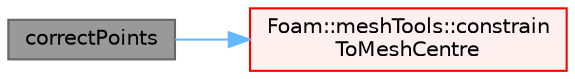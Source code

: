 digraph "correctPoints"
{
 // LATEX_PDF_SIZE
  bgcolor="transparent";
  edge [fontname=Helvetica,fontsize=10,labelfontname=Helvetica,labelfontsize=10];
  node [fontname=Helvetica,fontsize=10,shape=box,height=0.2,width=0.4];
  rankdir="LR";
  Node1 [id="Node000001",label="correctPoints",height=0.2,width=0.4,color="gray40", fillcolor="grey60", style="filled", fontcolor="black",tooltip=" "];
  Node1 -> Node2 [id="edge1_Node000001_Node000002",color="steelblue1",style="solid",tooltip=" "];
  Node2 [id="Node000002",label="Foam::meshTools::constrain\lToMeshCentre",height=0.2,width=0.4,color="red", fillcolor="#FFF0F0", style="filled",URL="$namespaceFoam_1_1meshTools.html#a26700ec74f3fbbdd3e210599cbaf2073",tooltip=" "];
}

